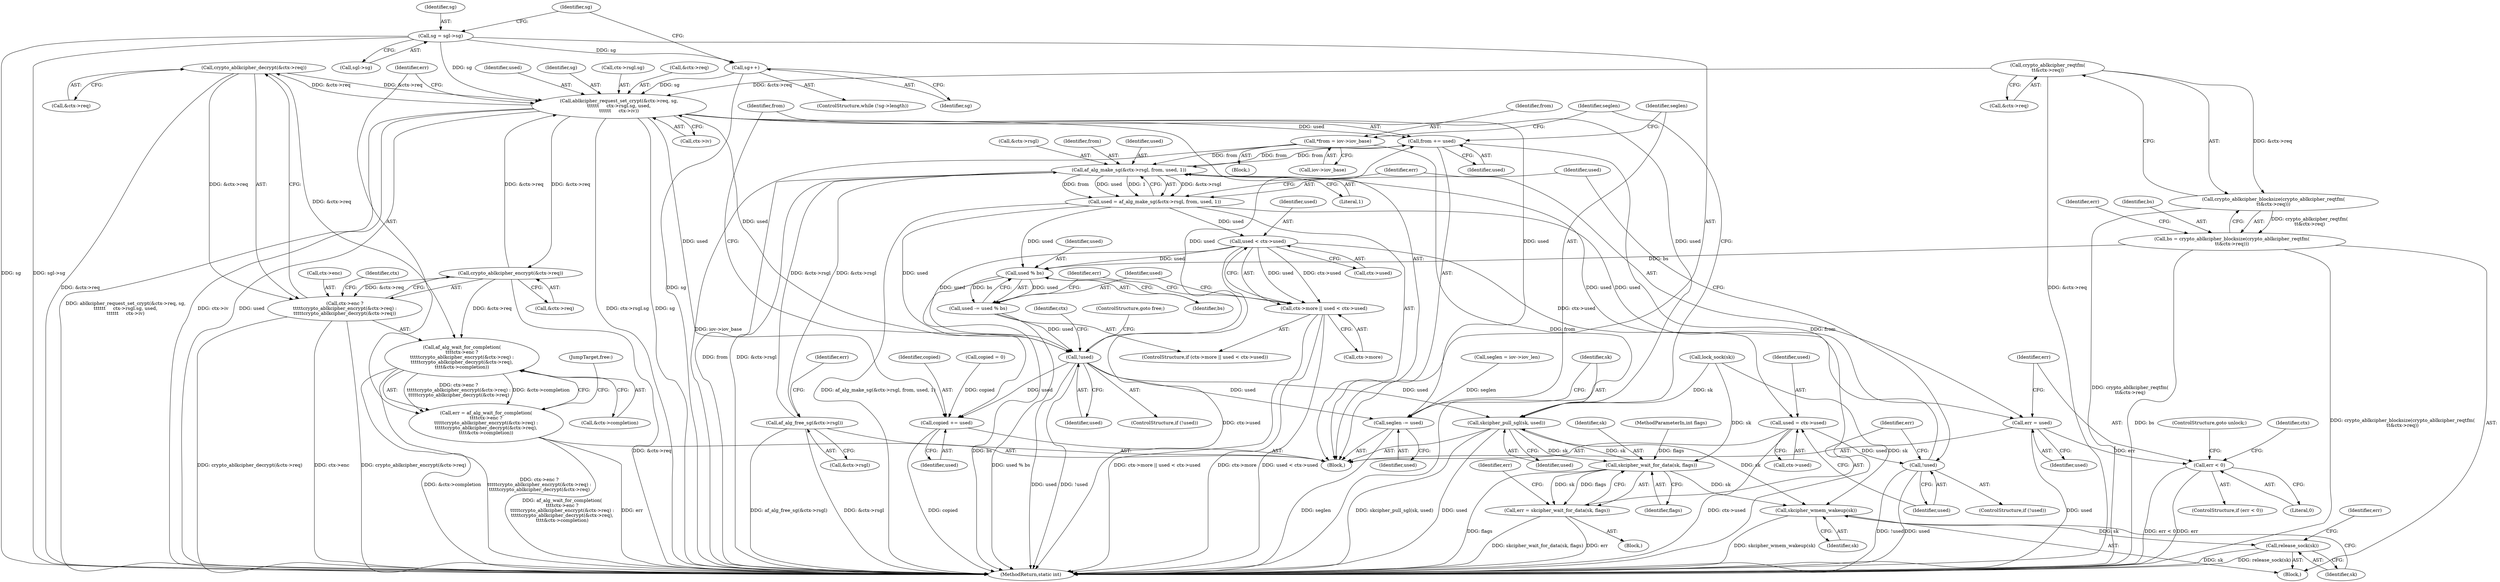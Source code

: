 digraph "0_linux_f3d3342602f8bcbf37d7c46641cb9bca7618eb1c_0@API" {
"1000282" [label="(Call,crypto_ablkcipher_decrypt(&ctx->req))"];
"1000255" [label="(Call,ablkcipher_request_set_crypt(&ctx->req, sg,\n\t\t\t\t\t\t     ctx->rsgl.sg, used,\n\t\t\t\t\t\t     ctx->iv))"];
"1000128" [label="(Call,crypto_ablkcipher_reqtfm(\n\t\t&ctx->req))"];
"1000277" [label="(Call,crypto_ablkcipher_encrypt(&ctx->req))"];
"1000282" [label="(Call,crypto_ablkcipher_decrypt(&ctx->req))"];
"1000185" [label="(Call,sg = sgl->sg)"];
"1000195" [label="(Call,sg++)"];
"1000252" [label="(Call,!used)"];
"1000237" [label="(Call,used < ctx->used)"];
"1000214" [label="(Call,used = af_alg_make_sg(&ctx->rsgl, from, used, 1))"];
"1000216" [label="(Call,af_alg_make_sg(&ctx->rsgl, from, used, 1))"];
"1000292" [label="(Call,af_alg_free_sg(&ctx->rsgl))"];
"1000177" [label="(Call,*from = iov->iov_base)"];
"1000303" [label="(Call,from += used)"];
"1000203" [label="(Call,!used)"];
"1000197" [label="(Call,used = ctx->used)"];
"1000242" [label="(Call,used -= used % bs)"];
"1000244" [label="(Call,used % bs)"];
"1000125" [label="(Call,bs = crypto_ablkcipher_blocksize(crypto_ablkcipher_reqtfm(\n\t\t&ctx->req)))"];
"1000127" [label="(Call,crypto_ablkcipher_blocksize(crypto_ablkcipher_reqtfm(\n\t\t&ctx->req)))"];
"1000272" [label="(Call,af_alg_wait_for_completion(\n\t\t\t\tctx->enc ?\n\t\t\t\t\tcrypto_ablkcipher_encrypt(&ctx->req) :\n\t\t\t\t\tcrypto_ablkcipher_decrypt(&ctx->req),\n\t\t\t\t&ctx->completion))"];
"1000270" [label="(Call,err = af_alg_wait_for_completion(\n\t\t\t\tctx->enc ?\n\t\t\t\t\tcrypto_ablkcipher_encrypt(&ctx->req) :\n\t\t\t\t\tcrypto_ablkcipher_decrypt(&ctx->req),\n\t\t\t\t&ctx->completion))"];
"1000273" [label="(Call,ctx->enc ?\n\t\t\t\t\tcrypto_ablkcipher_encrypt(&ctx->req) :\n\t\t\t\t\tcrypto_ablkcipher_decrypt(&ctx->req))"];
"1000300" [label="(Call,copied += used)"];
"1000224" [label="(Call,err = used)"];
"1000228" [label="(Call,err < 0)"];
"1000233" [label="(Call,ctx->more || used < ctx->used)"];
"1000306" [label="(Call,seglen -= used)"];
"1000309" [label="(Call,skcipher_pull_sgl(sk, used))"];
"1000208" [label="(Call,skcipher_wait_for_data(sk, flags))"];
"1000206" [label="(Call,err = skcipher_wait_for_data(sk, flags))"];
"1000316" [label="(Call,skcipher_wmem_wakeup(sk))"];
"1000318" [label="(Call,release_sock(sk))"];
"1000212" [label="(Identifier,err)"];
"1000230" [label="(Literal,0)"];
"1000209" [label="(Identifier,sk)"];
"1000266" [label="(Identifier,used)"];
"1000273" [label="(Call,ctx->enc ?\n\t\t\t\t\tcrypto_ablkcipher_encrypt(&ctx->req) :\n\t\t\t\t\tcrypto_ablkcipher_decrypt(&ctx->req))"];
"1000317" [label="(Identifier,sk)"];
"1000225" [label="(Identifier,err)"];
"1000310" [label="(Identifier,sk)"];
"1000208" [label="(Call,skcipher_wait_for_data(sk, flags))"];
"1000139" [label="(Identifier,err)"];
"1000253" [label="(Identifier,used)"];
"1000235" [label="(Identifier,ctx)"];
"1000245" [label="(Identifier,used)"];
"1000260" [label="(Identifier,sg)"];
"1000244" [label="(Call,used % bs)"];
"1000197" [label="(Call,used = ctx->used)"];
"1000105" [label="(MethodParameterIn,int flags)"];
"1000190" [label="(ControlStructure,while (!sg->length))"];
"1000307" [label="(Identifier,seglen)"];
"1000195" [label="(Call,sg++)"];
"1000291" [label="(JumpTarget,free:)"];
"1000258" [label="(Identifier,ctx)"];
"1000106" [label="(Block,)"];
"1000171" [label="(Call,seglen = iov->iov_len)"];
"1000239" [label="(Call,ctx->used)"];
"1000210" [label="(Identifier,flags)"];
"1000223" [label="(Literal,1)"];
"1000246" [label="(Identifier,bs)"];
"1000204" [label="(Identifier,used)"];
"1000178" [label="(Identifier,from)"];
"1000125" [label="(Call,bs = crypto_ablkcipher_blocksize(crypto_ablkcipher_reqtfm(\n\t\t&ctx->req)))"];
"1000271" [label="(Identifier,err)"];
"1000272" [label="(Call,af_alg_wait_for_completion(\n\t\t\t\tctx->enc ?\n\t\t\t\t\tcrypto_ablkcipher_encrypt(&ctx->req) :\n\t\t\t\t\tcrypto_ablkcipher_decrypt(&ctx->req),\n\t\t\t\t&ctx->completion))"];
"1000229" [label="(Identifier,err)"];
"1000302" [label="(Identifier,used)"];
"1000186" [label="(Identifier,sg)"];
"1000318" [label="(Call,release_sock(sk))"];
"1000196" [label="(Identifier,sg)"];
"1000193" [label="(Identifier,sg)"];
"1000300" [label="(Call,copied += used)"];
"1000187" [label="(Call,sgl->sg)"];
"1000274" [label="(Call,ctx->enc)"];
"1000261" [label="(Call,ctx->rsgl.sg)"];
"1000248" [label="(Identifier,err)"];
"1000228" [label="(Call,err < 0)"];
"1000287" [label="(Call,&ctx->completion)"];
"1000309" [label="(Call,skcipher_pull_sgl(sk, used))"];
"1000226" [label="(Identifier,used)"];
"1000238" [label="(Identifier,used)"];
"1000215" [label="(Identifier,used)"];
"1000270" [label="(Call,err = af_alg_wait_for_completion(\n\t\t\t\tctx->enc ?\n\t\t\t\t\tcrypto_ablkcipher_encrypt(&ctx->req) :\n\t\t\t\t\tcrypto_ablkcipher_decrypt(&ctx->req),\n\t\t\t\t&ctx->completion))"];
"1000214" [label="(Call,used = af_alg_make_sg(&ctx->rsgl, from, used, 1))"];
"1000199" [label="(Call,ctx->used)"];
"1000144" [label="(Call,copied = 0)"];
"1000242" [label="(Call,used -= used % bs)"];
"1000298" [label="(Identifier,err)"];
"1000147" [label="(Call,lock_sock(sk))"];
"1000177" [label="(Call,*from = iov->iov_base)"];
"1000252" [label="(Call,!used)"];
"1000306" [label="(Call,seglen -= used)"];
"1000237" [label="(Call,used < ctx->used)"];
"1000129" [label="(Call,&ctx->req)"];
"1000251" [label="(ControlStructure,if (!used))"];
"1000126" [label="(Identifier,bs)"];
"1000321" [label="(MethodReturn,static int)"];
"1000234" [label="(Call,ctx->more)"];
"1000277" [label="(Call,crypto_ablkcipher_encrypt(&ctx->req))"];
"1000267" [label="(Call,ctx->iv)"];
"1000185" [label="(Call,sg = sgl->sg)"];
"1000254" [label="(ControlStructure,goto free;)"];
"1000233" [label="(Call,ctx->more || used < ctx->used)"];
"1000202" [label="(ControlStructure,if (!used))"];
"1000203" [label="(Call,!used)"];
"1000216" [label="(Call,af_alg_make_sg(&ctx->rsgl, from, used, 1))"];
"1000316" [label="(Call,skcipher_wmem_wakeup(sk))"];
"1000278" [label="(Call,&ctx->req)"];
"1000232" [label="(ControlStructure,if (ctx->more || used < ctx->used))"];
"1000217" [label="(Call,&ctx->rsgl)"];
"1000255" [label="(Call,ablkcipher_request_set_crypt(&ctx->req, sg,\n\t\t\t\t\t\t     ctx->rsgl.sg, used,\n\t\t\t\t\t\t     ctx->iv))"];
"1000304" [label="(Identifier,from)"];
"1000169" [label="(Block,)"];
"1000198" [label="(Identifier,used)"];
"1000283" [label="(Call,&ctx->req)"];
"1000231" [label="(ControlStructure,goto unlock;)"];
"1000301" [label="(Identifier,copied)"];
"1000183" [label="(Identifier,seglen)"];
"1000293" [label="(Call,&ctx->rsgl)"];
"1000319" [label="(Identifier,sk)"];
"1000224" [label="(Call,err = used)"];
"1000221" [label="(Identifier,from)"];
"1000311" [label="(Identifier,used)"];
"1000127" [label="(Call,crypto_ablkcipher_blocksize(crypto_ablkcipher_reqtfm(\n\t\t&ctx->req)))"];
"1000303" [label="(Call,from += used)"];
"1000256" [label="(Call,&ctx->req)"];
"1000282" [label="(Call,crypto_ablkcipher_decrypt(&ctx->req))"];
"1000206" [label="(Call,err = skcipher_wait_for_data(sk, flags))"];
"1000205" [label="(Block,)"];
"1000179" [label="(Call,iov->iov_base)"];
"1000289" [label="(Identifier,ctx)"];
"1000243" [label="(Identifier,used)"];
"1000184" [label="(Block,)"];
"1000207" [label="(Identifier,err)"];
"1000227" [label="(ControlStructure,if (err < 0))"];
"1000292" [label="(Call,af_alg_free_sg(&ctx->rsgl))"];
"1000320" [label="(Identifier,err)"];
"1000305" [label="(Identifier,used)"];
"1000308" [label="(Identifier,used)"];
"1000128" [label="(Call,crypto_ablkcipher_reqtfm(\n\t\t&ctx->req))"];
"1000222" [label="(Identifier,used)"];
"1000282" -> "1000273"  [label="AST: "];
"1000282" -> "1000283"  [label="CFG: "];
"1000283" -> "1000282"  [label="AST: "];
"1000273" -> "1000282"  [label="CFG: "];
"1000282" -> "1000321"  [label="DDG: &ctx->req"];
"1000282" -> "1000255"  [label="DDG: &ctx->req"];
"1000282" -> "1000272"  [label="DDG: &ctx->req"];
"1000282" -> "1000273"  [label="DDG: &ctx->req"];
"1000255" -> "1000282"  [label="DDG: &ctx->req"];
"1000255" -> "1000184"  [label="AST: "];
"1000255" -> "1000267"  [label="CFG: "];
"1000256" -> "1000255"  [label="AST: "];
"1000260" -> "1000255"  [label="AST: "];
"1000261" -> "1000255"  [label="AST: "];
"1000266" -> "1000255"  [label="AST: "];
"1000267" -> "1000255"  [label="AST: "];
"1000271" -> "1000255"  [label="CFG: "];
"1000255" -> "1000321"  [label="DDG: sg"];
"1000255" -> "1000321"  [label="DDG: ablkcipher_request_set_crypt(&ctx->req, sg,\n\t\t\t\t\t\t     ctx->rsgl.sg, used,\n\t\t\t\t\t\t     ctx->iv)"];
"1000255" -> "1000321"  [label="DDG: ctx->iv"];
"1000255" -> "1000321"  [label="DDG: used"];
"1000255" -> "1000321"  [label="DDG: ctx->rsgl.sg"];
"1000128" -> "1000255"  [label="DDG: &ctx->req"];
"1000277" -> "1000255"  [label="DDG: &ctx->req"];
"1000185" -> "1000255"  [label="DDG: sg"];
"1000195" -> "1000255"  [label="DDG: sg"];
"1000252" -> "1000255"  [label="DDG: used"];
"1000255" -> "1000277"  [label="DDG: &ctx->req"];
"1000255" -> "1000300"  [label="DDG: used"];
"1000255" -> "1000303"  [label="DDG: used"];
"1000255" -> "1000306"  [label="DDG: used"];
"1000255" -> "1000309"  [label="DDG: used"];
"1000128" -> "1000127"  [label="AST: "];
"1000128" -> "1000129"  [label="CFG: "];
"1000129" -> "1000128"  [label="AST: "];
"1000127" -> "1000128"  [label="CFG: "];
"1000128" -> "1000321"  [label="DDG: &ctx->req"];
"1000128" -> "1000127"  [label="DDG: &ctx->req"];
"1000277" -> "1000273"  [label="AST: "];
"1000277" -> "1000278"  [label="CFG: "];
"1000278" -> "1000277"  [label="AST: "];
"1000273" -> "1000277"  [label="CFG: "];
"1000277" -> "1000321"  [label="DDG: &ctx->req"];
"1000277" -> "1000272"  [label="DDG: &ctx->req"];
"1000277" -> "1000273"  [label="DDG: &ctx->req"];
"1000185" -> "1000184"  [label="AST: "];
"1000185" -> "1000187"  [label="CFG: "];
"1000186" -> "1000185"  [label="AST: "];
"1000187" -> "1000185"  [label="AST: "];
"1000193" -> "1000185"  [label="CFG: "];
"1000185" -> "1000321"  [label="DDG: sg"];
"1000185" -> "1000321"  [label="DDG: sgl->sg"];
"1000185" -> "1000195"  [label="DDG: sg"];
"1000195" -> "1000190"  [label="AST: "];
"1000195" -> "1000196"  [label="CFG: "];
"1000196" -> "1000195"  [label="AST: "];
"1000193" -> "1000195"  [label="CFG: "];
"1000195" -> "1000321"  [label="DDG: sg"];
"1000252" -> "1000251"  [label="AST: "];
"1000252" -> "1000253"  [label="CFG: "];
"1000253" -> "1000252"  [label="AST: "];
"1000254" -> "1000252"  [label="CFG: "];
"1000258" -> "1000252"  [label="CFG: "];
"1000252" -> "1000321"  [label="DDG: used"];
"1000252" -> "1000321"  [label="DDG: !used"];
"1000237" -> "1000252"  [label="DDG: used"];
"1000242" -> "1000252"  [label="DDG: used"];
"1000214" -> "1000252"  [label="DDG: used"];
"1000252" -> "1000300"  [label="DDG: used"];
"1000252" -> "1000303"  [label="DDG: used"];
"1000252" -> "1000306"  [label="DDG: used"];
"1000252" -> "1000309"  [label="DDG: used"];
"1000237" -> "1000233"  [label="AST: "];
"1000237" -> "1000239"  [label="CFG: "];
"1000238" -> "1000237"  [label="AST: "];
"1000239" -> "1000237"  [label="AST: "];
"1000233" -> "1000237"  [label="CFG: "];
"1000237" -> "1000321"  [label="DDG: ctx->used"];
"1000237" -> "1000197"  [label="DDG: ctx->used"];
"1000237" -> "1000233"  [label="DDG: used"];
"1000237" -> "1000233"  [label="DDG: ctx->used"];
"1000214" -> "1000237"  [label="DDG: used"];
"1000237" -> "1000244"  [label="DDG: used"];
"1000214" -> "1000184"  [label="AST: "];
"1000214" -> "1000216"  [label="CFG: "];
"1000215" -> "1000214"  [label="AST: "];
"1000216" -> "1000214"  [label="AST: "];
"1000225" -> "1000214"  [label="CFG: "];
"1000214" -> "1000321"  [label="DDG: af_alg_make_sg(&ctx->rsgl, from, used, 1)"];
"1000216" -> "1000214"  [label="DDG: &ctx->rsgl"];
"1000216" -> "1000214"  [label="DDG: from"];
"1000216" -> "1000214"  [label="DDG: used"];
"1000216" -> "1000214"  [label="DDG: 1"];
"1000214" -> "1000224"  [label="DDG: used"];
"1000214" -> "1000244"  [label="DDG: used"];
"1000216" -> "1000223"  [label="CFG: "];
"1000217" -> "1000216"  [label="AST: "];
"1000221" -> "1000216"  [label="AST: "];
"1000222" -> "1000216"  [label="AST: "];
"1000223" -> "1000216"  [label="AST: "];
"1000216" -> "1000321"  [label="DDG: from"];
"1000216" -> "1000321"  [label="DDG: &ctx->rsgl"];
"1000292" -> "1000216"  [label="DDG: &ctx->rsgl"];
"1000177" -> "1000216"  [label="DDG: from"];
"1000303" -> "1000216"  [label="DDG: from"];
"1000203" -> "1000216"  [label="DDG: used"];
"1000216" -> "1000292"  [label="DDG: &ctx->rsgl"];
"1000216" -> "1000303"  [label="DDG: from"];
"1000292" -> "1000184"  [label="AST: "];
"1000292" -> "1000293"  [label="CFG: "];
"1000293" -> "1000292"  [label="AST: "];
"1000298" -> "1000292"  [label="CFG: "];
"1000292" -> "1000321"  [label="DDG: af_alg_free_sg(&ctx->rsgl)"];
"1000292" -> "1000321"  [label="DDG: &ctx->rsgl"];
"1000177" -> "1000169"  [label="AST: "];
"1000177" -> "1000179"  [label="CFG: "];
"1000178" -> "1000177"  [label="AST: "];
"1000179" -> "1000177"  [label="AST: "];
"1000183" -> "1000177"  [label="CFG: "];
"1000177" -> "1000321"  [label="DDG: from"];
"1000177" -> "1000321"  [label="DDG: iov->iov_base"];
"1000303" -> "1000184"  [label="AST: "];
"1000303" -> "1000305"  [label="CFG: "];
"1000304" -> "1000303"  [label="AST: "];
"1000305" -> "1000303"  [label="AST: "];
"1000307" -> "1000303"  [label="CFG: "];
"1000303" -> "1000321"  [label="DDG: from"];
"1000203" -> "1000202"  [label="AST: "];
"1000203" -> "1000204"  [label="CFG: "];
"1000204" -> "1000203"  [label="AST: "];
"1000207" -> "1000203"  [label="CFG: "];
"1000215" -> "1000203"  [label="CFG: "];
"1000203" -> "1000321"  [label="DDG: !used"];
"1000203" -> "1000321"  [label="DDG: used"];
"1000197" -> "1000203"  [label="DDG: used"];
"1000197" -> "1000184"  [label="AST: "];
"1000197" -> "1000199"  [label="CFG: "];
"1000198" -> "1000197"  [label="AST: "];
"1000199" -> "1000197"  [label="AST: "];
"1000204" -> "1000197"  [label="CFG: "];
"1000197" -> "1000321"  [label="DDG: ctx->used"];
"1000242" -> "1000232"  [label="AST: "];
"1000242" -> "1000244"  [label="CFG: "];
"1000243" -> "1000242"  [label="AST: "];
"1000244" -> "1000242"  [label="AST: "];
"1000248" -> "1000242"  [label="CFG: "];
"1000242" -> "1000321"  [label="DDG: used % bs"];
"1000244" -> "1000242"  [label="DDG: used"];
"1000244" -> "1000242"  [label="DDG: bs"];
"1000244" -> "1000246"  [label="CFG: "];
"1000245" -> "1000244"  [label="AST: "];
"1000246" -> "1000244"  [label="AST: "];
"1000244" -> "1000321"  [label="DDG: bs"];
"1000125" -> "1000244"  [label="DDG: bs"];
"1000125" -> "1000106"  [label="AST: "];
"1000125" -> "1000127"  [label="CFG: "];
"1000126" -> "1000125"  [label="AST: "];
"1000127" -> "1000125"  [label="AST: "];
"1000139" -> "1000125"  [label="CFG: "];
"1000125" -> "1000321"  [label="DDG: bs"];
"1000125" -> "1000321"  [label="DDG: crypto_ablkcipher_blocksize(crypto_ablkcipher_reqtfm(\n\t\t&ctx->req))"];
"1000127" -> "1000125"  [label="DDG: crypto_ablkcipher_reqtfm(\n\t\t&ctx->req)"];
"1000127" -> "1000321"  [label="DDG: crypto_ablkcipher_reqtfm(\n\t\t&ctx->req)"];
"1000272" -> "1000270"  [label="AST: "];
"1000272" -> "1000287"  [label="CFG: "];
"1000273" -> "1000272"  [label="AST: "];
"1000287" -> "1000272"  [label="AST: "];
"1000270" -> "1000272"  [label="CFG: "];
"1000272" -> "1000321"  [label="DDG: &ctx->completion"];
"1000272" -> "1000321"  [label="DDG: ctx->enc ?\n\t\t\t\t\tcrypto_ablkcipher_encrypt(&ctx->req) :\n\t\t\t\t\tcrypto_ablkcipher_decrypt(&ctx->req)"];
"1000272" -> "1000270"  [label="DDG: ctx->enc ?\n\t\t\t\t\tcrypto_ablkcipher_encrypt(&ctx->req) :\n\t\t\t\t\tcrypto_ablkcipher_decrypt(&ctx->req)"];
"1000272" -> "1000270"  [label="DDG: &ctx->completion"];
"1000270" -> "1000184"  [label="AST: "];
"1000271" -> "1000270"  [label="AST: "];
"1000291" -> "1000270"  [label="CFG: "];
"1000270" -> "1000321"  [label="DDG: af_alg_wait_for_completion(\n\t\t\t\tctx->enc ?\n\t\t\t\t\tcrypto_ablkcipher_encrypt(&ctx->req) :\n\t\t\t\t\tcrypto_ablkcipher_decrypt(&ctx->req),\n\t\t\t\t&ctx->completion)"];
"1000270" -> "1000321"  [label="DDG: err"];
"1000274" -> "1000273"  [label="AST: "];
"1000289" -> "1000273"  [label="CFG: "];
"1000273" -> "1000321"  [label="DDG: crypto_ablkcipher_decrypt(&ctx->req)"];
"1000273" -> "1000321"  [label="DDG: ctx->enc"];
"1000273" -> "1000321"  [label="DDG: crypto_ablkcipher_encrypt(&ctx->req)"];
"1000300" -> "1000184"  [label="AST: "];
"1000300" -> "1000302"  [label="CFG: "];
"1000301" -> "1000300"  [label="AST: "];
"1000302" -> "1000300"  [label="AST: "];
"1000304" -> "1000300"  [label="CFG: "];
"1000300" -> "1000321"  [label="DDG: copied"];
"1000144" -> "1000300"  [label="DDG: copied"];
"1000224" -> "1000184"  [label="AST: "];
"1000224" -> "1000226"  [label="CFG: "];
"1000225" -> "1000224"  [label="AST: "];
"1000226" -> "1000224"  [label="AST: "];
"1000229" -> "1000224"  [label="CFG: "];
"1000224" -> "1000321"  [label="DDG: used"];
"1000224" -> "1000228"  [label="DDG: err"];
"1000228" -> "1000227"  [label="AST: "];
"1000228" -> "1000230"  [label="CFG: "];
"1000229" -> "1000228"  [label="AST: "];
"1000230" -> "1000228"  [label="AST: "];
"1000231" -> "1000228"  [label="CFG: "];
"1000235" -> "1000228"  [label="CFG: "];
"1000228" -> "1000321"  [label="DDG: err < 0"];
"1000228" -> "1000321"  [label="DDG: err"];
"1000233" -> "1000232"  [label="AST: "];
"1000233" -> "1000234"  [label="CFG: "];
"1000234" -> "1000233"  [label="AST: "];
"1000243" -> "1000233"  [label="CFG: "];
"1000248" -> "1000233"  [label="CFG: "];
"1000233" -> "1000321"  [label="DDG: used < ctx->used"];
"1000233" -> "1000321"  [label="DDG: ctx->more || used < ctx->used"];
"1000233" -> "1000321"  [label="DDG: ctx->more"];
"1000306" -> "1000184"  [label="AST: "];
"1000306" -> "1000308"  [label="CFG: "];
"1000307" -> "1000306"  [label="AST: "];
"1000308" -> "1000306"  [label="AST: "];
"1000310" -> "1000306"  [label="CFG: "];
"1000306" -> "1000321"  [label="DDG: seglen"];
"1000171" -> "1000306"  [label="DDG: seglen"];
"1000309" -> "1000184"  [label="AST: "];
"1000309" -> "1000311"  [label="CFG: "];
"1000310" -> "1000309"  [label="AST: "];
"1000311" -> "1000309"  [label="AST: "];
"1000183" -> "1000309"  [label="CFG: "];
"1000309" -> "1000321"  [label="DDG: skcipher_pull_sgl(sk, used)"];
"1000309" -> "1000321"  [label="DDG: used"];
"1000309" -> "1000208"  [label="DDG: sk"];
"1000208" -> "1000309"  [label="DDG: sk"];
"1000147" -> "1000309"  [label="DDG: sk"];
"1000309" -> "1000316"  [label="DDG: sk"];
"1000208" -> "1000206"  [label="AST: "];
"1000208" -> "1000210"  [label="CFG: "];
"1000209" -> "1000208"  [label="AST: "];
"1000210" -> "1000208"  [label="AST: "];
"1000206" -> "1000208"  [label="CFG: "];
"1000208" -> "1000321"  [label="DDG: flags"];
"1000208" -> "1000206"  [label="DDG: sk"];
"1000208" -> "1000206"  [label="DDG: flags"];
"1000147" -> "1000208"  [label="DDG: sk"];
"1000105" -> "1000208"  [label="DDG: flags"];
"1000208" -> "1000316"  [label="DDG: sk"];
"1000206" -> "1000205"  [label="AST: "];
"1000207" -> "1000206"  [label="AST: "];
"1000212" -> "1000206"  [label="CFG: "];
"1000206" -> "1000321"  [label="DDG: skcipher_wait_for_data(sk, flags)"];
"1000206" -> "1000321"  [label="DDG: err"];
"1000316" -> "1000106"  [label="AST: "];
"1000316" -> "1000317"  [label="CFG: "];
"1000317" -> "1000316"  [label="AST: "];
"1000319" -> "1000316"  [label="CFG: "];
"1000316" -> "1000321"  [label="DDG: skcipher_wmem_wakeup(sk)"];
"1000147" -> "1000316"  [label="DDG: sk"];
"1000316" -> "1000318"  [label="DDG: sk"];
"1000318" -> "1000106"  [label="AST: "];
"1000318" -> "1000319"  [label="CFG: "];
"1000319" -> "1000318"  [label="AST: "];
"1000320" -> "1000318"  [label="CFG: "];
"1000318" -> "1000321"  [label="DDG: release_sock(sk)"];
"1000318" -> "1000321"  [label="DDG: sk"];
}
